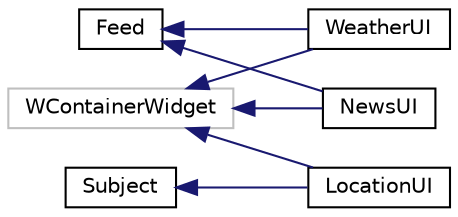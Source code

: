 digraph "Graphical Class Hierarchy"
{
 // LATEX_PDF_SIZE
  edge [fontname="Helvetica",fontsize="10",labelfontname="Helvetica",labelfontsize="10"];
  node [fontname="Helvetica",fontsize="10",shape=record];
  rankdir="LR";
  Node30 [label="Feed",height=0.2,width=0.4,color="black", fillcolor="white", style="filled",URL="$classFeed.html",tooltip="Creating feed content."];
  Node30 -> Node14 [dir="back",color="midnightblue",fontsize="10",style="solid",fontname="Helvetica"];
  Node14 [label="NewsUI",height=0.2,width=0.4,color="black", fillcolor="white", style="filled",URL="$classNewsUI.html",tooltip="News UI."];
  Node30 -> Node15 [dir="back",color="midnightblue",fontsize="10",style="solid",fontname="Helvetica"];
  Node15 [label="WeatherUI",height=0.2,width=0.4,color="black", fillcolor="white", style="filled",URL="$classWeatherUI.html",tooltip=" "];
  Node19 [label="Subject",height=0.2,width=0.4,color="black", fillcolor="white", style="filled",URL="$classSubject.html",tooltip="Subject for an Observer."];
  Node19 -> Node0 [dir="back",color="midnightblue",fontsize="10",style="solid",fontname="Helvetica"];
  Node0 [label="LocationUI",height=0.2,width=0.4,color="black", fillcolor="white", style="filled",URL="$classLocationUI.html",tooltip=" "];
  Node12 [label="WContainerWidget",height=0.2,width=0.4,color="grey75", fillcolor="white", style="filled",tooltip=" "];
  Node12 -> Node0 [dir="back",color="midnightblue",fontsize="10",style="solid",fontname="Helvetica"];
  Node12 -> Node14 [dir="back",color="midnightblue",fontsize="10",style="solid",fontname="Helvetica"];
  Node12 -> Node15 [dir="back",color="midnightblue",fontsize="10",style="solid",fontname="Helvetica"];
}
